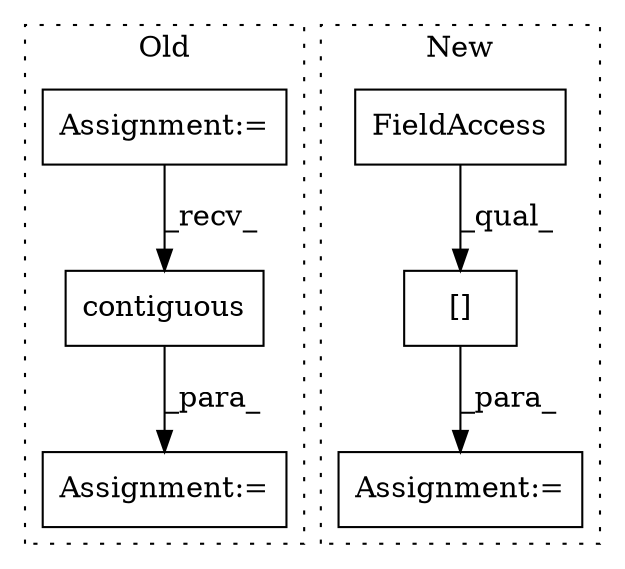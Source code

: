 digraph G {
subgraph cluster0 {
1 [label="contiguous" a="32" s="3029" l="12" shape="box"];
3 [label="Assignment:=" a="7" s="3159" l="1" shape="box"];
4 [label="Assignment:=" a="7" s="2944" l="1" shape="box"];
label = "Old";
style="dotted";
}
subgraph cluster1 {
2 [label="[]" a="2" s="3040,3071" l="13,1" shape="box"];
5 [label="FieldAccess" a="22" s="3040" l="12" shape="box"];
6 [label="Assignment:=" a="7" s="3039" l="1" shape="box"];
label = "New";
style="dotted";
}
1 -> 3 [label="_para_"];
2 -> 6 [label="_para_"];
4 -> 1 [label="_recv_"];
5 -> 2 [label="_qual_"];
}
